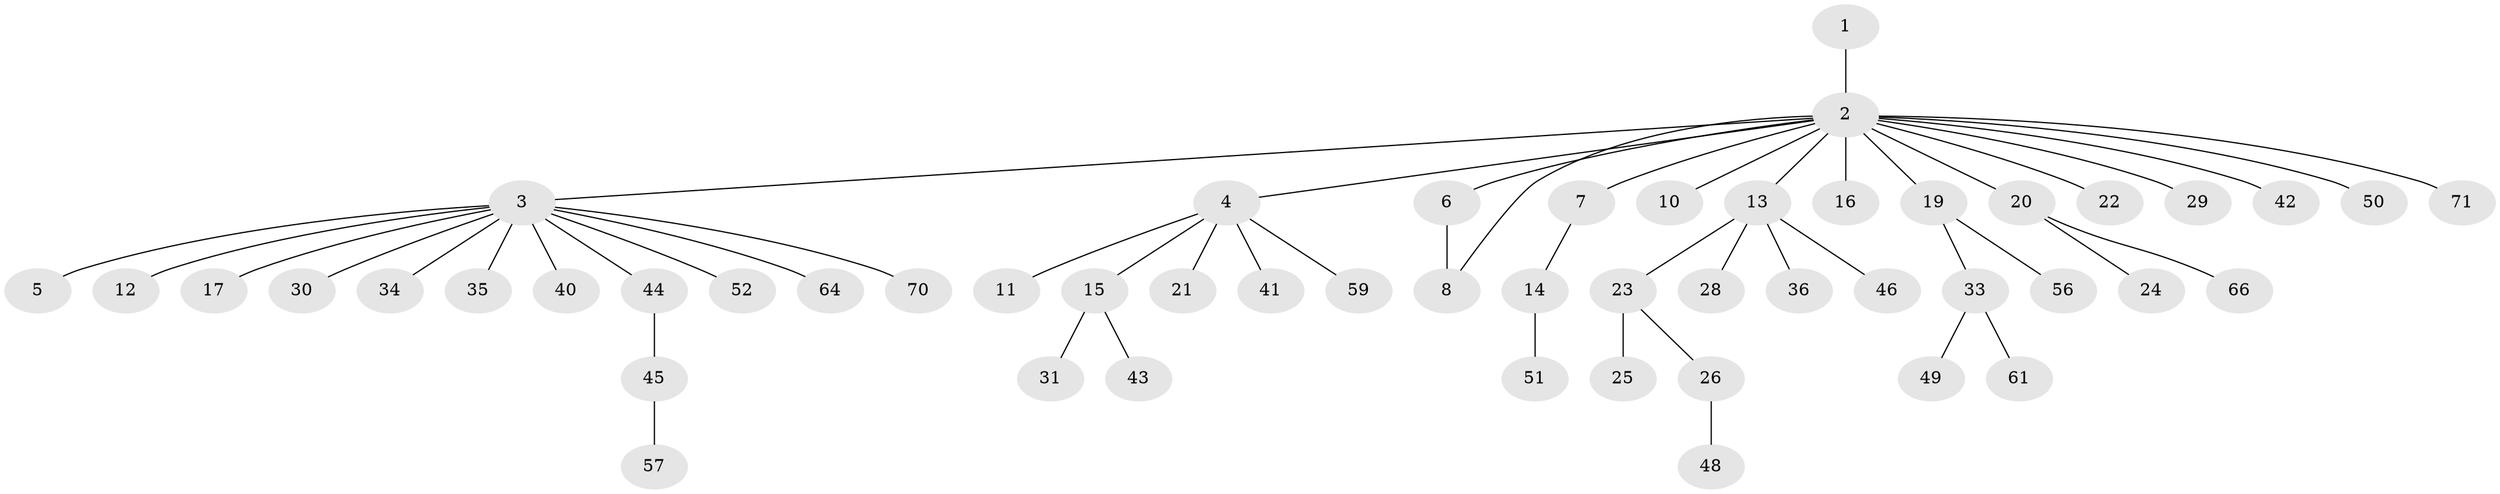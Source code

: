 // original degree distribution, {1: 0.6338028169014085, 17: 0.014084507042253521, 13: 0.014084507042253521, 4: 0.08450704225352113, 2: 0.19718309859154928, 6: 0.014084507042253521, 3: 0.04225352112676056}
// Generated by graph-tools (version 1.1) at 2025/11/02/27/25 16:11:14]
// undirected, 52 vertices, 52 edges
graph export_dot {
graph [start="1"]
  node [color=gray90,style=filled];
  1;
  2 [super="+39"];
  3 [super="+27"];
  4 [super="+9"];
  5;
  6;
  7;
  8 [super="+55"];
  10 [super="+32"];
  11;
  12;
  13 [super="+63"];
  14 [super="+58"];
  15 [super="+18"];
  16;
  17;
  19 [super="+53"];
  20 [super="+69"];
  21;
  22;
  23 [super="+68"];
  24 [super="+62"];
  25;
  26 [super="+37"];
  28;
  29;
  30;
  31;
  33 [super="+47"];
  34 [super="+67"];
  35;
  36 [super="+38"];
  40;
  41;
  42 [super="+54"];
  43;
  44;
  45 [super="+60"];
  46;
  48 [super="+65"];
  49;
  50;
  51;
  52;
  56;
  57;
  59;
  61;
  64;
  66;
  70;
  71;
  1 -- 2;
  2 -- 3;
  2 -- 4;
  2 -- 6;
  2 -- 7;
  2 -- 10;
  2 -- 13;
  2 -- 16;
  2 -- 19;
  2 -- 20;
  2 -- 22;
  2 -- 29;
  2 -- 42;
  2 -- 50;
  2 -- 71;
  2 -- 8;
  3 -- 5;
  3 -- 12;
  3 -- 17;
  3 -- 30;
  3 -- 34;
  3 -- 35;
  3 -- 40;
  3 -- 44;
  3 -- 52;
  3 -- 64;
  3 -- 70;
  4 -- 11;
  4 -- 15;
  4 -- 41;
  4 -- 59;
  4 -- 21;
  6 -- 8;
  7 -- 14;
  13 -- 23;
  13 -- 28;
  13 -- 36;
  13 -- 46;
  14 -- 51;
  15 -- 31;
  15 -- 43;
  19 -- 33;
  19 -- 56;
  20 -- 24;
  20 -- 66;
  23 -- 25;
  23 -- 26;
  26 -- 48;
  33 -- 61;
  33 -- 49;
  44 -- 45;
  45 -- 57;
}
